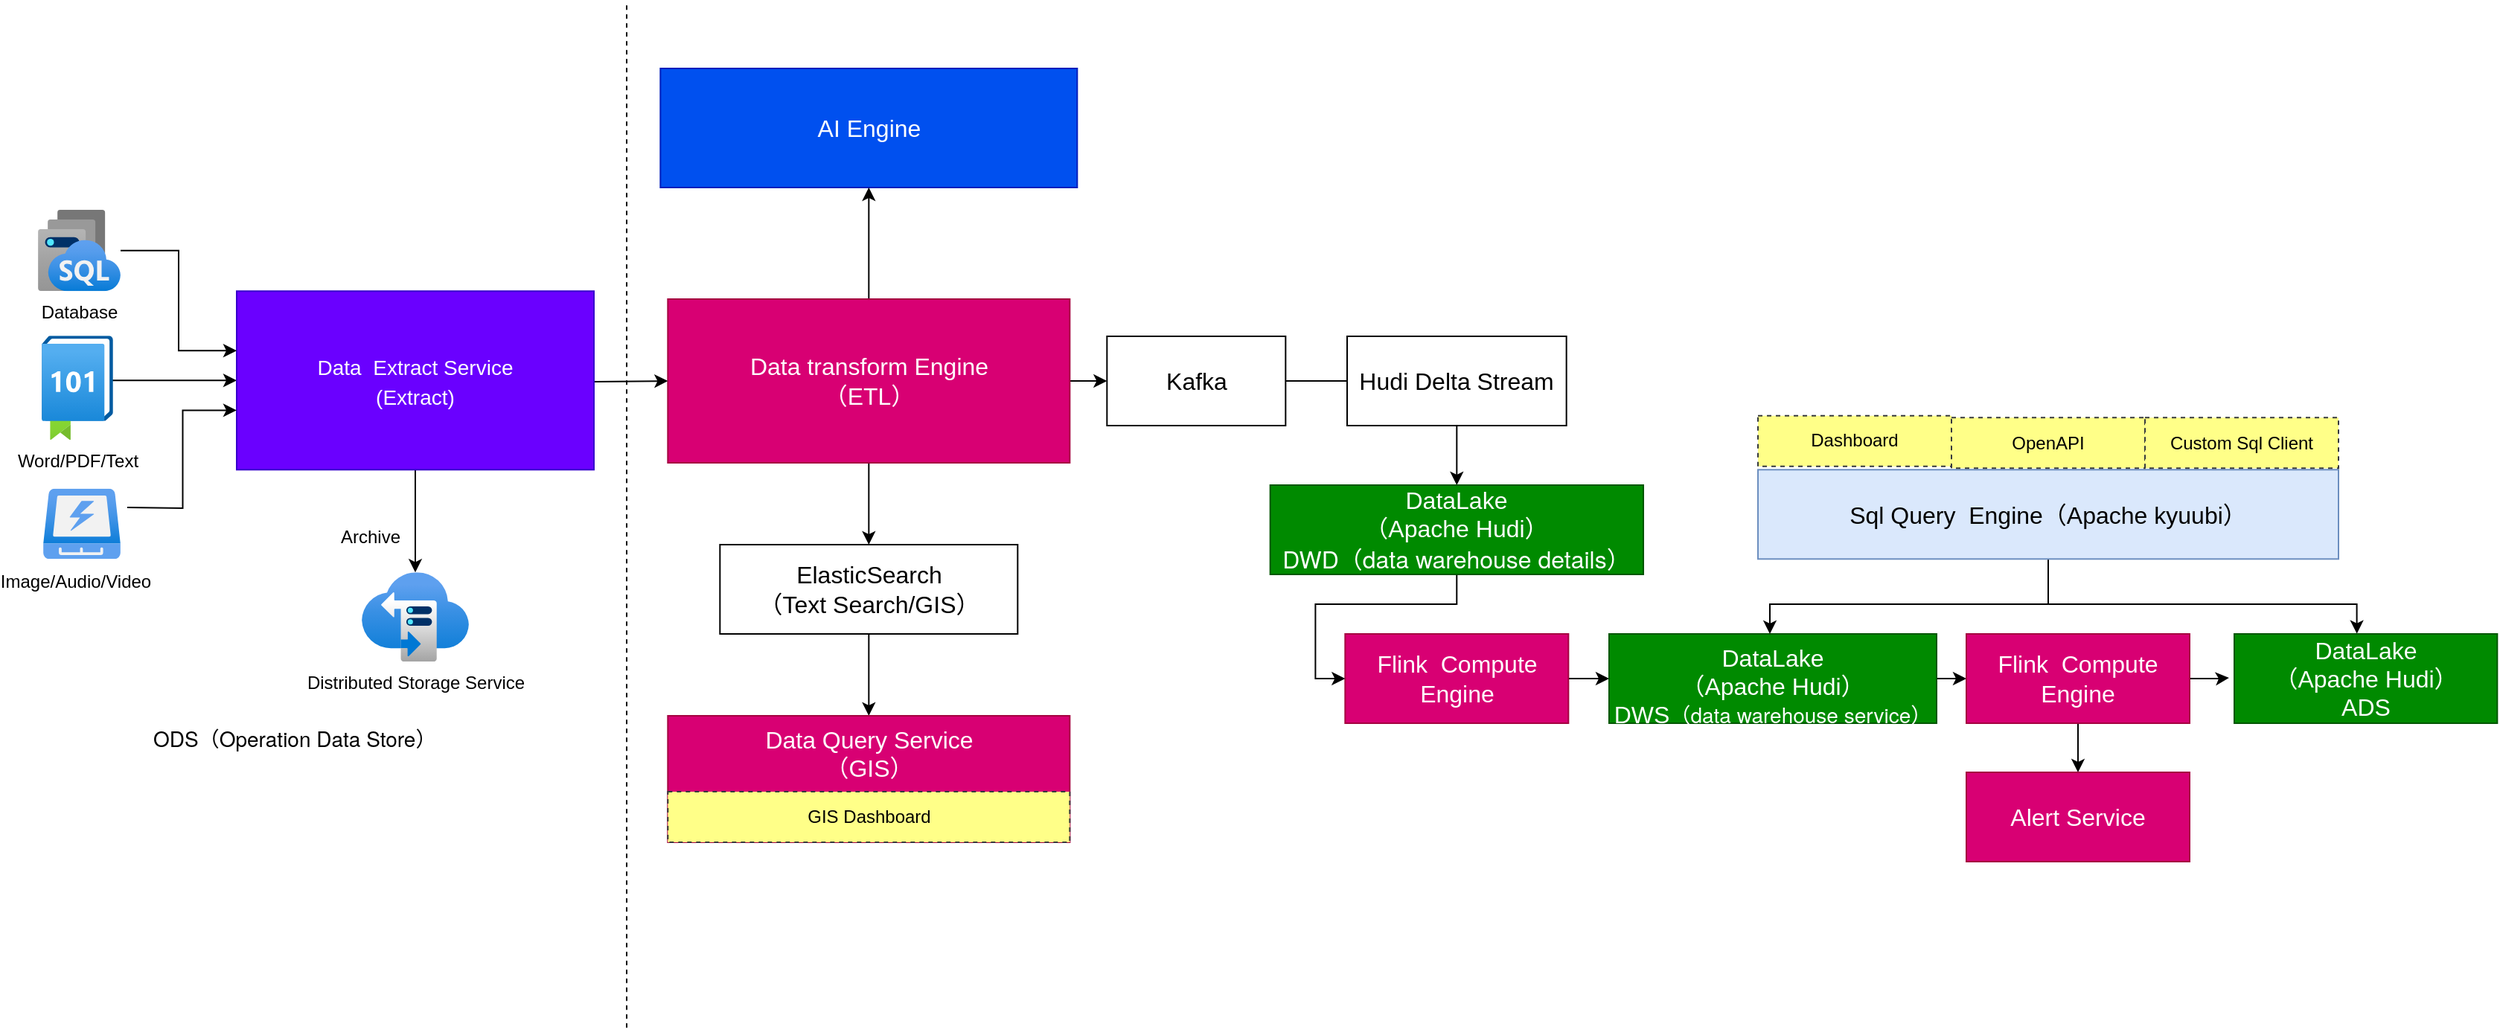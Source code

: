 <mxfile version="21.6.8" type="device">
  <diagram name="第 1 页" id="eTkHbT3sOmMclKvs1mTg">
    <mxGraphModel dx="3645" dy="846" grid="1" gridSize="10" guides="1" tooltips="1" connect="1" arrows="1" fold="1" page="1" pageScale="1" pageWidth="2339" pageHeight="3300" math="0" shadow="0">
      <root>
        <mxCell id="0" />
        <mxCell id="1" parent="0" />
        <mxCell id="HossiTDJlPPyGLx1oZxy-1" value="AI Engine" style="rounded=0;whiteSpace=wrap;html=1;fillColor=#0050ef;fontColor=#ffffff;strokeColor=#001DBC;fontSize=16;" vertex="1" parent="1">
          <mxGeometry x="62.67" y="120" width="280" height="80" as="geometry" />
        </mxCell>
        <mxCell id="HossiTDJlPPyGLx1oZxy-2" value="" style="edgeStyle=orthogonalEdgeStyle;rounded=0;orthogonalLoop=1;jettySize=auto;html=1;fontColor=#000000;fontSize=16;" edge="1" parent="1" source="HossiTDJlPPyGLx1oZxy-3">
          <mxGeometry relative="1" as="geometry">
            <mxPoint x="532.67" y="330" as="targetPoint" />
          </mxGeometry>
        </mxCell>
        <mxCell id="HossiTDJlPPyGLx1oZxy-3" value="Kafka" style="rounded=0;whiteSpace=wrap;html=1;fontSize=16;" vertex="1" parent="1">
          <mxGeometry x="362.67" y="300" width="120" height="60" as="geometry" />
        </mxCell>
        <mxCell id="HossiTDJlPPyGLx1oZxy-4" value="" style="edgeStyle=orthogonalEdgeStyle;rounded=0;orthogonalLoop=1;jettySize=auto;html=1;fontColor=#000000;fontSize=16;" edge="1" parent="1" source="HossiTDJlPPyGLx1oZxy-7" target="HossiTDJlPPyGLx1oZxy-11">
          <mxGeometry relative="1" as="geometry" />
        </mxCell>
        <mxCell id="HossiTDJlPPyGLx1oZxy-5" value="" style="edgeStyle=orthogonalEdgeStyle;rounded=0;orthogonalLoop=1;jettySize=auto;html=1;fontColor=#000000;fontSize=16;" edge="1" parent="1" source="HossiTDJlPPyGLx1oZxy-7" target="HossiTDJlPPyGLx1oZxy-3">
          <mxGeometry relative="1" as="geometry" />
        </mxCell>
        <mxCell id="HossiTDJlPPyGLx1oZxy-6" style="edgeStyle=orthogonalEdgeStyle;rounded=0;orthogonalLoop=1;jettySize=auto;html=1;entryX=0.5;entryY=1;entryDx=0;entryDy=0;startArrow=none;startFill=0;fontSize=16;" edge="1" parent="1" source="HossiTDJlPPyGLx1oZxy-7" target="HossiTDJlPPyGLx1oZxy-1">
          <mxGeometry relative="1" as="geometry" />
        </mxCell>
        <mxCell id="HossiTDJlPPyGLx1oZxy-7" value="&lt;font style=&quot;font-size: 16px;&quot;&gt;Data&amp;nbsp;&lt;span style=&quot;font-family: arial, sans-serif; text-align: left; font-size: 16px;&quot;&gt;transform&lt;/span&gt;&amp;nbsp;Engine&lt;br style=&quot;font-size: 16px;&quot;&gt;（ETL）&lt;/font&gt;" style="rounded=0;whiteSpace=wrap;html=1;fillColor=#d80073;fontColor=#ffffff;strokeColor=#A50040;fontSize=16;" vertex="1" parent="1">
          <mxGeometry x="67.67" y="275" width="270" height="110" as="geometry" />
        </mxCell>
        <mxCell id="HossiTDJlPPyGLx1oZxy-8" value="" style="edgeStyle=orthogonalEdgeStyle;rounded=0;orthogonalLoop=1;jettySize=auto;html=1;fontColor=#000000;fontSize=16;" edge="1" parent="1" source="HossiTDJlPPyGLx1oZxy-9" target="HossiTDJlPPyGLx1oZxy-15">
          <mxGeometry relative="1" as="geometry" />
        </mxCell>
        <mxCell id="HossiTDJlPPyGLx1oZxy-9" value="Hudi Delta Stream" style="rounded=0;whiteSpace=wrap;html=1;fontSize=16;" vertex="1" parent="1">
          <mxGeometry x="524" y="300" width="147.33" height="60" as="geometry" />
        </mxCell>
        <mxCell id="HossiTDJlPPyGLx1oZxy-10" style="edgeStyle=orthogonalEdgeStyle;rounded=0;orthogonalLoop=1;jettySize=auto;html=1;entryX=0.5;entryY=0;entryDx=0;entryDy=0;fontSize=14;fontColor=#FFFFFF;" edge="1" parent="1" source="HossiTDJlPPyGLx1oZxy-11" target="HossiTDJlPPyGLx1oZxy-43">
          <mxGeometry relative="1" as="geometry" />
        </mxCell>
        <mxCell id="HossiTDJlPPyGLx1oZxy-11" value="ElasticSearch&lt;br style=&quot;font-size: 16px;&quot;&gt;（Text Search/GIS）" style="rounded=0;whiteSpace=wrap;html=1;fontSize=16;" vertex="1" parent="1">
          <mxGeometry x="102.67" y="440" width="200" height="60" as="geometry" />
        </mxCell>
        <mxCell id="HossiTDJlPPyGLx1oZxy-12" style="edgeStyle=orthogonalEdgeStyle;rounded=0;orthogonalLoop=1;jettySize=auto;html=1;entryX=0;entryY=0.5;entryDx=0;entryDy=0;fontSize=16;" edge="1" parent="1" source="HossiTDJlPPyGLx1oZxy-13" target="HossiTDJlPPyGLx1oZxy-17">
          <mxGeometry relative="1" as="geometry" />
        </mxCell>
        <mxCell id="HossiTDJlPPyGLx1oZxy-13" value="Flink&amp;nbsp; Compute Engine" style="rounded=0;whiteSpace=wrap;html=1;fontSize=16;fillColor=#d80073;fontColor=#ffffff;strokeColor=#A50040;" vertex="1" parent="1">
          <mxGeometry x="522.67" y="500" width="150" height="60" as="geometry" />
        </mxCell>
        <mxCell id="HossiTDJlPPyGLx1oZxy-14" style="edgeStyle=orthogonalEdgeStyle;rounded=0;orthogonalLoop=1;jettySize=auto;html=1;entryX=0;entryY=0.5;entryDx=0;entryDy=0;fontSize=16;" edge="1" parent="1" source="HossiTDJlPPyGLx1oZxy-15" target="HossiTDJlPPyGLx1oZxy-13">
          <mxGeometry relative="1" as="geometry" />
        </mxCell>
        <mxCell id="HossiTDJlPPyGLx1oZxy-15" value="DataLake&lt;br style=&quot;font-size: 16px&quot;&gt;（Apache Hudi）&lt;br style=&quot;font-size: 16px&quot;&gt;&lt;span style=&quot;font-family: &amp;#34;helvetica neue&amp;#34; , &amp;#34;helvetica&amp;#34; , &amp;#34;verdana&amp;#34; , &amp;#34;arial&amp;#34; , sans-serif ; font-size: 16px ; text-align: left&quot;&gt;DWD（&lt;/span&gt;&lt;span style=&quot;font-family: &amp;#34;helvetica neue&amp;#34; , &amp;#34;helvetica&amp;#34; , &amp;#34;verdana&amp;#34; , &amp;#34;arial&amp;#34; , sans-serif ; font-size: 16px ; text-align: left&quot;&gt;data warehouse details）&lt;/span&gt;" style="rounded=0;whiteSpace=wrap;html=1;fontSize=16;fillColor=#008a00;fontColor=#ffffff;strokeColor=#005700;" vertex="1" parent="1">
          <mxGeometry x="472.34" y="400" width="250.66" height="60" as="geometry" />
        </mxCell>
        <mxCell id="HossiTDJlPPyGLx1oZxy-16" value="" style="edgeStyle=orthogonalEdgeStyle;rounded=0;orthogonalLoop=1;jettySize=auto;html=1;fontSize=16;" edge="1" parent="1" source="HossiTDJlPPyGLx1oZxy-17">
          <mxGeometry relative="1" as="geometry">
            <mxPoint x="940" y="530.0" as="targetPoint" />
          </mxGeometry>
        </mxCell>
        <mxCell id="HossiTDJlPPyGLx1oZxy-17" value="DataLake&lt;br style=&quot;font-size: 16px&quot;&gt;（Apache Hudi）&lt;br&gt;DWS&lt;font style=&quot;font-size: 14px&quot;&gt;（&lt;span style=&quot;font-family: &amp;#34;helvetica neue&amp;#34; , &amp;#34;helvetica&amp;#34; , &amp;#34;verdana&amp;#34; , &amp;#34;arial&amp;#34; , sans-serif ; text-align: left&quot;&gt;data warehouse service&lt;/span&gt;&lt;span style=&quot;font-family: &amp;#34;helvetica neue&amp;#34; , &amp;#34;helvetica&amp;#34; , &amp;#34;verdana&amp;#34; , &amp;#34;arial&amp;#34; , sans-serif ; text-align: left&quot;&gt;）&lt;/span&gt;&lt;/font&gt;&lt;br&gt;&amp;nbsp;" style="rounded=0;whiteSpace=wrap;html=1;fontSize=16;fillColor=#008a00;fontColor=#ffffff;strokeColor=#005700;verticalAlign=top;" vertex="1" parent="1">
          <mxGeometry x="700" y="500" width="220" height="60" as="geometry" />
        </mxCell>
        <mxCell id="HossiTDJlPPyGLx1oZxy-18" style="edgeStyle=orthogonalEdgeStyle;rounded=0;orthogonalLoop=1;jettySize=auto;html=1;entryX=0;entryY=0.5;entryDx=0;entryDy=0;startArrow=none;startFill=0;fontSize=16;" edge="1" parent="1" target="HossiTDJlPPyGLx1oZxy-7">
          <mxGeometry relative="1" as="geometry">
            <mxPoint x="-30" y="330" as="sourcePoint" />
          </mxGeometry>
        </mxCell>
        <mxCell id="HossiTDJlPPyGLx1oZxy-19" style="edgeStyle=orthogonalEdgeStyle;rounded=0;orthogonalLoop=1;jettySize=auto;html=1;" edge="1" parent="1" source="HossiTDJlPPyGLx1oZxy-21" target="HossiTDJlPPyGLx1oZxy-17">
          <mxGeometry relative="1" as="geometry">
            <Array as="points">
              <mxPoint x="995" y="480" />
              <mxPoint x="808" y="480" />
            </Array>
          </mxGeometry>
        </mxCell>
        <mxCell id="HossiTDJlPPyGLx1oZxy-20" style="edgeStyle=orthogonalEdgeStyle;rounded=0;orthogonalLoop=1;jettySize=auto;html=1;entryX=0.466;entryY=-0.003;entryDx=0;entryDy=0;entryPerimeter=0;" edge="1" parent="1" source="HossiTDJlPPyGLx1oZxy-21" target="HossiTDJlPPyGLx1oZxy-38">
          <mxGeometry relative="1" as="geometry">
            <mxPoint x="1189.95" y="510.02" as="targetPoint" />
            <Array as="points">
              <mxPoint x="995" y="480" />
              <mxPoint x="1202" y="480" />
            </Array>
          </mxGeometry>
        </mxCell>
        <mxCell id="HossiTDJlPPyGLx1oZxy-21" value="&lt;font style=&quot;font-size: 16px&quot;&gt;Sql Query&amp;nbsp; Engine（Apache kyuubi）&lt;/font&gt;" style="rounded=0;whiteSpace=wrap;html=1;fillColor=#dae8fc;strokeColor=#6c8ebf;" vertex="1" parent="1">
          <mxGeometry x="800" y="389.65" width="390" height="60" as="geometry" />
        </mxCell>
        <mxCell id="HossiTDJlPPyGLx1oZxy-22" value="" style="endArrow=none;dashed=1;html=1;rounded=0;" edge="1" parent="1">
          <mxGeometry width="50" height="50" relative="1" as="geometry">
            <mxPoint x="40" y="764.65" as="sourcePoint" />
            <mxPoint x="40" y="74.65" as="targetPoint" />
          </mxGeometry>
        </mxCell>
        <mxCell id="HossiTDJlPPyGLx1oZxy-23" value="&lt;span style=&quot;color: rgb(0 , 0 , 0) ; font-family: &amp;#34;helvetica neue&amp;#34; , &amp;#34;helvetica&amp;#34; , &amp;#34;verdana&amp;#34; , &amp;#34;arial&amp;#34; , sans-serif ; font-size: 14px ; font-style: normal ; font-weight: 400 ; letter-spacing: normal ; text-align: left ; text-indent: 0px ; text-transform: none ; word-spacing: 0px ; background-color: rgb(255 , 255 , 255) ; display: inline ; float: none&quot;&gt;ODS（Operation Data Store）&lt;/span&gt;" style="text;whiteSpace=wrap;html=1;" vertex="1" parent="1">
          <mxGeometry x="-280" y="555" width="200" height="30" as="geometry" />
        </mxCell>
        <mxCell id="HossiTDJlPPyGLx1oZxy-24" style="edgeStyle=orthogonalEdgeStyle;rounded=0;orthogonalLoop=1;jettySize=auto;html=1;entryX=0;entryY=0.5;entryDx=0;entryDy=0;fontSize=16;startArrow=none;startFill=0;exitX=0.958;exitY=0.429;exitDx=0;exitDy=0;exitPerimeter=0;" edge="1" parent="1" source="HossiTDJlPPyGLx1oZxy-29" target="HossiTDJlPPyGLx1oZxy-26">
          <mxGeometry relative="1" as="geometry">
            <mxPoint x="-402" y="309.65" as="sourcePoint" />
          </mxGeometry>
        </mxCell>
        <mxCell id="HossiTDJlPPyGLx1oZxy-25" style="edgeStyle=orthogonalEdgeStyle;rounded=0;orthogonalLoop=1;jettySize=auto;html=1;" edge="1" parent="1" source="HossiTDJlPPyGLx1oZxy-26" target="HossiTDJlPPyGLx1oZxy-33">
          <mxGeometry relative="1" as="geometry" />
        </mxCell>
        <mxCell id="HossiTDJlPPyGLx1oZxy-26" value="&lt;span style=&quot;font-size: 14px ; text-indent: 28px&quot;&gt;Data&amp;nbsp; E&lt;/span&gt;&lt;span style=&quot;font-size: 14px ; text-indent: 28px&quot;&gt;xtract Service&lt;/span&gt;&lt;span style=&quot;font-size: 14px ; text-indent: 28px&quot;&gt;&lt;br&gt;(Extract)&lt;/span&gt;" style="rounded=0;whiteSpace=wrap;html=1;fontSize=16;fillColor=#6a00ff;fontColor=#ffffff;strokeColor=#3700CC;" vertex="1" parent="1">
          <mxGeometry x="-222" y="269.65" width="240" height="120" as="geometry" />
        </mxCell>
        <mxCell id="HossiTDJlPPyGLx1oZxy-27" style="edgeStyle=orthogonalEdgeStyle;rounded=0;orthogonalLoop=1;jettySize=auto;html=1;" edge="1" parent="1" source="HossiTDJlPPyGLx1oZxy-28">
          <mxGeometry relative="1" as="geometry">
            <mxPoint x="-222" y="309.65" as="targetPoint" />
            <Array as="points">
              <mxPoint x="-261" y="242.65" />
              <mxPoint x="-261" y="309.65" />
              <mxPoint x="-222" y="309.65" />
            </Array>
          </mxGeometry>
        </mxCell>
        <mxCell id="HossiTDJlPPyGLx1oZxy-28" value="Database" style="aspect=fixed;html=1;points=[];align=center;image;fontSize=12;image=img/lib/azure2/databases/Instance_Pools.svg;" vertex="1" parent="1">
          <mxGeometry x="-355.5" y="215" width="55.5" height="54.65" as="geometry" />
        </mxCell>
        <mxCell id="HossiTDJlPPyGLx1oZxy-29" value="Word/PDF/Text" style="aspect=fixed;html=1;points=[];align=center;image;fontSize=12;image=img/lib/azure2/general/Learn.svg;" vertex="1" parent="1">
          <mxGeometry x="-353" y="299.65" width="48" height="70" as="geometry" />
        </mxCell>
        <mxCell id="HossiTDJlPPyGLx1oZxy-30" value="" style="aspect=fixed;html=1;points=[];align=center;image;fontSize=12;image=img/lib/azure2/general/SSD.svg;" vertex="1" parent="1">
          <mxGeometry x="-352" y="402.38" width="52" height="47.27" as="geometry" />
        </mxCell>
        <mxCell id="HossiTDJlPPyGLx1oZxy-31" value="Image/Audio/Video" style="text;html=1;strokeColor=none;fillColor=none;align=center;verticalAlign=middle;whiteSpace=wrap;rounded=0;" vertex="1" parent="1">
          <mxGeometry x="-360" y="449.65" width="60" height="30" as="geometry" />
        </mxCell>
        <mxCell id="HossiTDJlPPyGLx1oZxy-32" style="edgeStyle=orthogonalEdgeStyle;rounded=0;orthogonalLoop=1;jettySize=auto;html=1;entryX=0;entryY=0.667;entryDx=0;entryDy=0;entryPerimeter=0;" edge="1" parent="1" target="HossiTDJlPPyGLx1oZxy-26">
          <mxGeometry relative="1" as="geometry">
            <mxPoint x="-295.5" y="415.029" as="sourcePoint" />
          </mxGeometry>
        </mxCell>
        <mxCell id="HossiTDJlPPyGLx1oZxy-33" value="Distributed Storage Service" style="aspect=fixed;html=1;points=[];align=center;image;fontSize=12;image=img/lib/azure2/storage/Storage_Sync_Services.svg;" vertex="1" parent="1">
          <mxGeometry x="-138" y="458.65" width="72" height="60" as="geometry" />
        </mxCell>
        <mxCell id="HossiTDJlPPyGLx1oZxy-34" value="&lt;span style=&quot;text-align: left&quot;&gt;Archive&lt;/span&gt;" style="text;html=1;strokeColor=none;fillColor=none;align=center;verticalAlign=middle;whiteSpace=wrap;rounded=0;" vertex="1" parent="1">
          <mxGeometry x="-162" y="419.65" width="60" height="30" as="geometry" />
        </mxCell>
        <mxCell id="HossiTDJlPPyGLx1oZxy-35" style="edgeStyle=orthogonalEdgeStyle;rounded=0;orthogonalLoop=1;jettySize=auto;html=1;entryX=-0.02;entryY=0.492;entryDx=0;entryDy=0;entryPerimeter=0;" edge="1" parent="1" source="HossiTDJlPPyGLx1oZxy-37" target="HossiTDJlPPyGLx1oZxy-38">
          <mxGeometry relative="1" as="geometry" />
        </mxCell>
        <mxCell id="HossiTDJlPPyGLx1oZxy-36" style="edgeStyle=orthogonalEdgeStyle;rounded=0;orthogonalLoop=1;jettySize=auto;html=1;fontSize=14;fontColor=#FFFFFF;" edge="1" parent="1" source="HossiTDJlPPyGLx1oZxy-37" target="HossiTDJlPPyGLx1oZxy-39">
          <mxGeometry relative="1" as="geometry" />
        </mxCell>
        <mxCell id="HossiTDJlPPyGLx1oZxy-37" value="Flink&amp;nbsp; Compute Engine" style="rounded=0;whiteSpace=wrap;html=1;fontSize=16;fillColor=#d80073;fontColor=#ffffff;strokeColor=#A50040;" vertex="1" parent="1">
          <mxGeometry x="940" y="500" width="150" height="60" as="geometry" />
        </mxCell>
        <mxCell id="HossiTDJlPPyGLx1oZxy-38" value="DataLake&lt;br&gt;（Apache Hudi）&lt;br&gt;ADS" style="rounded=0;whiteSpace=wrap;html=1;fontSize=16;fillColor=#008a00;fontColor=#ffffff;strokeColor=#005700;" vertex="1" parent="1">
          <mxGeometry x="1120" y="500" width="176.67" height="60" as="geometry" />
        </mxCell>
        <mxCell id="HossiTDJlPPyGLx1oZxy-39" value="Alert Service" style="rounded=0;whiteSpace=wrap;html=1;fontSize=16;fillColor=#d80073;fontColor=#ffffff;strokeColor=#A50040;" vertex="1" parent="1">
          <mxGeometry x="940" y="593" width="150" height="60" as="geometry" />
        </mxCell>
        <mxCell id="HossiTDJlPPyGLx1oZxy-40" value="Dashboard" style="rounded=0;whiteSpace=wrap;html=1;labelBackgroundColor=none;dashed=1;fillColor=#ffff88;strokeColor=#36393d;" vertex="1" parent="1">
          <mxGeometry x="800" y="353.38" width="130" height="34" as="geometry" />
        </mxCell>
        <mxCell id="HossiTDJlPPyGLx1oZxy-41" value="OpenAPI" style="rounded=0;whiteSpace=wrap;html=1;labelBackgroundColor=none;dashed=1;fillColor=#ffff88;strokeColor=#36393d;" vertex="1" parent="1">
          <mxGeometry x="930" y="354.65" width="130" height="34" as="geometry" />
        </mxCell>
        <mxCell id="HossiTDJlPPyGLx1oZxy-42" value="Custom Sql Client" style="rounded=0;whiteSpace=wrap;html=1;labelBackgroundColor=none;dashed=1;fillColor=#ffff88;strokeColor=#36393d;" vertex="1" parent="1">
          <mxGeometry x="1060" y="354.65" width="130" height="34" as="geometry" />
        </mxCell>
        <mxCell id="HossiTDJlPPyGLx1oZxy-43" value="&lt;div style=&quot;text-align: left&quot;&gt;&lt;span&gt;Data&lt;font face=&quot;arial, sans-serif&quot;&gt;&amp;nbsp;Query Service&lt;/font&gt;&lt;/span&gt;&lt;/div&gt;&lt;font style=&quot;font-size: 16px&quot;&gt;（GIS）&lt;/font&gt;" style="rounded=0;whiteSpace=wrap;html=1;fillColor=#d80073;fontColor=#ffffff;strokeColor=#A50040;fontSize=16;verticalAlign=top;" vertex="1" parent="1">
          <mxGeometry x="67.67" y="555" width="270" height="85" as="geometry" />
        </mxCell>
        <mxCell id="HossiTDJlPPyGLx1oZxy-44" value="GIS Dashboard" style="rounded=0;whiteSpace=wrap;html=1;labelBackgroundColor=none;dashed=1;fillColor=#ffff88;strokeColor=#36393d;" vertex="1" parent="1">
          <mxGeometry x="67.67" y="606" width="270" height="34" as="geometry" />
        </mxCell>
      </root>
    </mxGraphModel>
  </diagram>
</mxfile>
